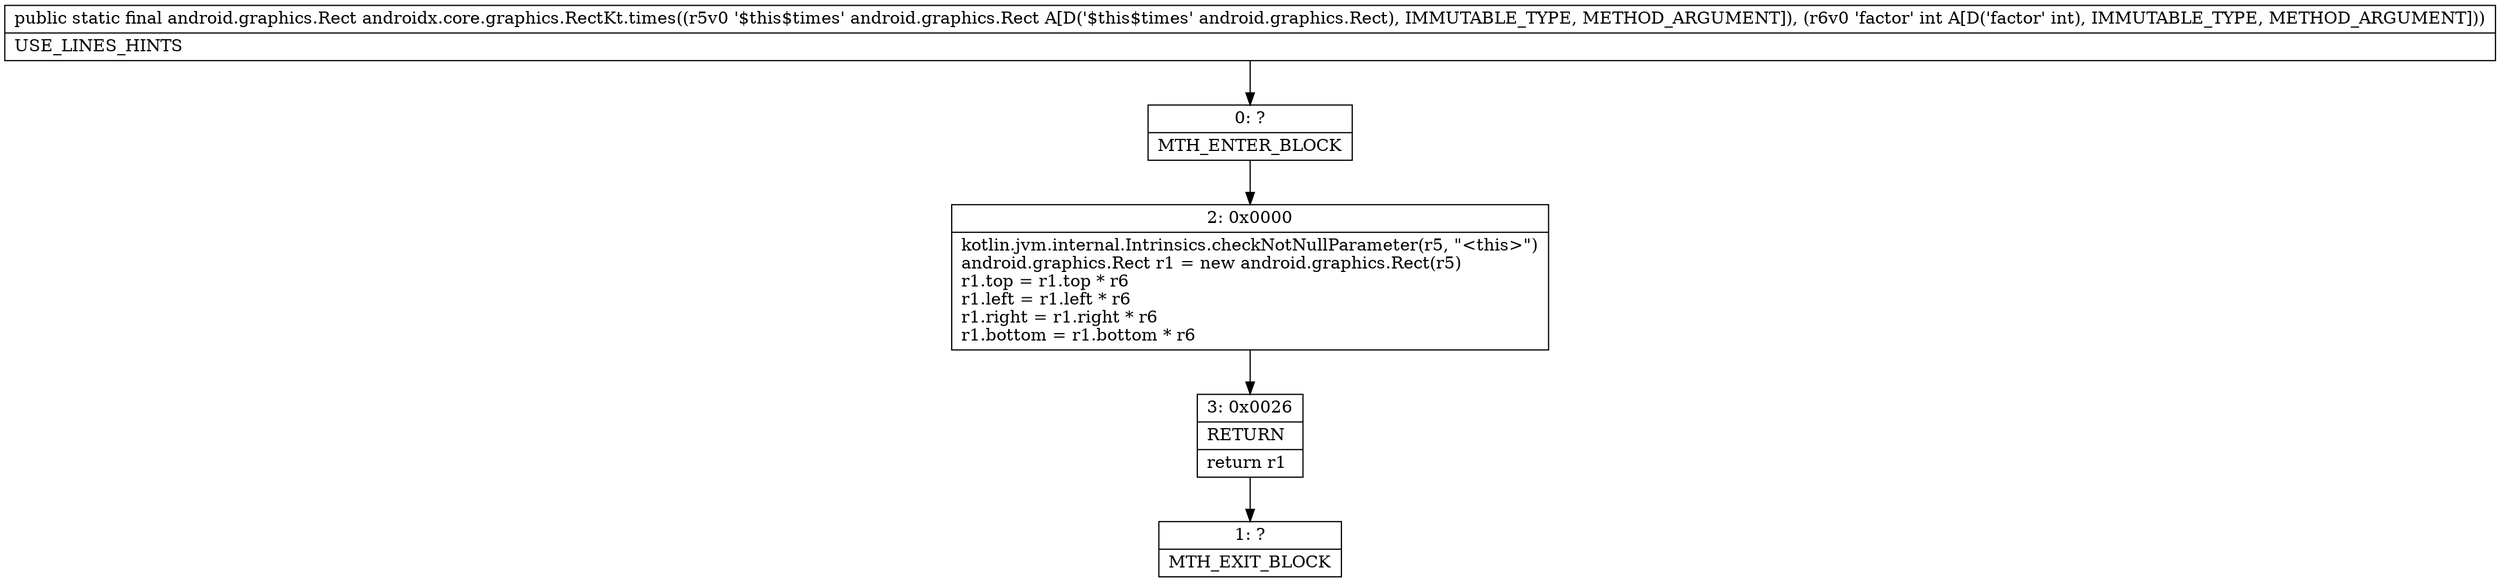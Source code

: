 digraph "CFG forandroidx.core.graphics.RectKt.times(Landroid\/graphics\/Rect;I)Landroid\/graphics\/Rect;" {
Node_0 [shape=record,label="{0\:\ ?|MTH_ENTER_BLOCK\l}"];
Node_2 [shape=record,label="{2\:\ 0x0000|kotlin.jvm.internal.Intrinsics.checkNotNullParameter(r5, \"\<this\>\")\landroid.graphics.Rect r1 = new android.graphics.Rect(r5)\lr1.top = r1.top * r6\lr1.left = r1.left * r6\lr1.right = r1.right * r6\lr1.bottom = r1.bottom * r6\l}"];
Node_3 [shape=record,label="{3\:\ 0x0026|RETURN\l|return r1\l}"];
Node_1 [shape=record,label="{1\:\ ?|MTH_EXIT_BLOCK\l}"];
MethodNode[shape=record,label="{public static final android.graphics.Rect androidx.core.graphics.RectKt.times((r5v0 '$this$times' android.graphics.Rect A[D('$this$times' android.graphics.Rect), IMMUTABLE_TYPE, METHOD_ARGUMENT]), (r6v0 'factor' int A[D('factor' int), IMMUTABLE_TYPE, METHOD_ARGUMENT]))  | USE_LINES_HINTS\l}"];
MethodNode -> Node_0;Node_0 -> Node_2;
Node_2 -> Node_3;
Node_3 -> Node_1;
}

